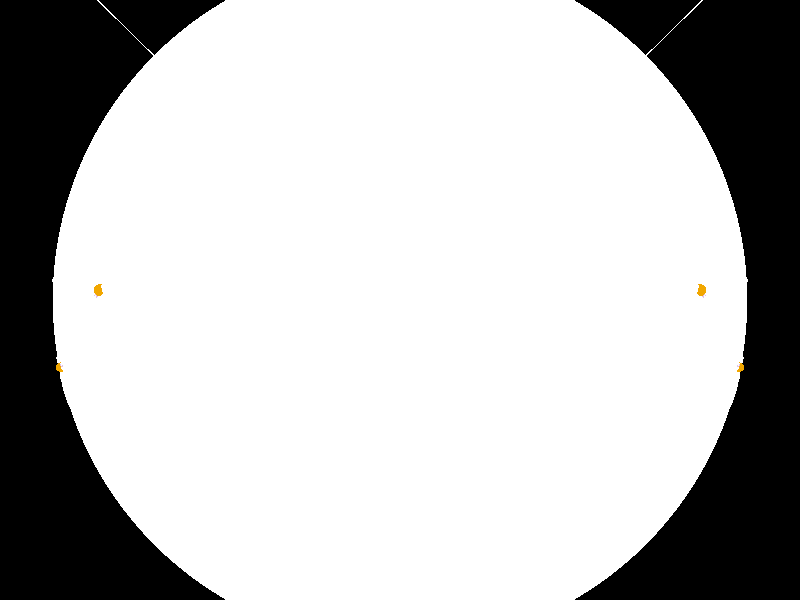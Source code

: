#version 3.7;

#include "colors.inc"
#include "math.inc"
#include "transforms.inc"

#macro Circumcenter (Corner_1, Corner_2, Corner_3)
#local C1 = Corner_1;
#local C2 = Corner_2;
#local C3 = Corner_3;

#if( VAngleD( C1-C2,C3-C2) < VAngleD( C3-C1,C3-C2))
#local C1 = Corner_1;
#local C2 = Corner_3;
#local C3 = Corner_2;
#end // #if
  #local V1 = vnormalize(C2-C1);
  #local V2 = vnormalize(C3-C1);
  #local V3 = C3-C2;
  #local Sinus = vlength( vcross( V1, V2));
  #local Radius = vlength(V3)/(2*Sinus);

   (C1+C2)/2 +sqrt( Radius*Radius - 1/4*vlength(C2-C1)*vlength(C2-C1))
   * ( vcross( vnormalize(vcross((C2-C1),(C3-C1))), V1) )
#end

#macro v_equal(v1,v2) ((v1.x=v2.x)&(v1.y=v2.y)&(v1.z=v2.z)) #end

#macro disp_edge(edge)
   #if(!v_equal(verts[edges[edge][0]], verts[edges[edge][1]]) )
      cylinder{verts[edges[edge][0]] verts[edges[edge][1]] edge_sz
         texture{ edge_tex }
      }
   #end
#end

#macro raythru(pt)
   sphere{ pt vert_sz texture{ pigment { rgbt <.9, .5, .2, 0> } } }
   cylinder{<0,0,0> 10*pt
     0.01 texture { pigment { rgbt <1, 1, 1, 0> } }
   }
#end

#macro fourface(v1, v2, v3, v4, col)
   polygon { 4, verts[v1] verts[v2] verts[v3] verts[v4] texture { pigment { rgbt col } } }
   #local ctr = Circumcenter(verts[v1], verts[v2], verts[v3]);
   #local drad = vlength(ctr - verts[v1]);
   torus { drad 0.015
       texture{ pigment{ color White } finish { ambient 0.4} }
       Reorient_Trans(y, ctr)
       translate ctr
   }
   raythru(ctr)
#end

// Display values
   // Size (or radius) of elements
   #declare vert_sz = 0.06;
   #declare edge_sz = 0.03; 

   // Colour of elements (used to set up default textures
   #declare vert_col = <0.901961, 0.45098, 0, 0>;
   #declare edge_col = <0.8, 0.6, 0.8, 0>; // <0.8, 0.6, 0.8, 0>

   // Texture of elements
   #declare vert_tex=texture{ pigment{ rgbt vert_col}}
   #declare edge_tex=texture{ pigment{ rgbt edge_col}}

// Array of vertex coordinates
#declare num_verts = 9;
#declare verts = array [num_verts] {
<-3, 4, .5>,
<4, -3, -.5>,
<3, -4, .5>,
<4, 3, -.5>,
<-4, -3, -.5>,
<3, 4, .5>,
<-4, 3, -.5>,
<-3, -4, .5>,
<0, 0, 0>
}

// Array of edge indexes
#declare num_edges = 12;
#declare edges = array [num_edges][2] {
   {0, 5},
   {0, 6},
   {0, 7},
   {1, 2},
   {1, 3},
   {1, 4},
   {2, 5},
   {2, 7},
   {3, 5},
   {3, 6},
   {4, 6},
   {4, 7},
}

#declare rec_col = <0.78039, 1.00000, 0.10196, 0.2>;
#declare trap_col = <1.00000, 0.10196, 0.10196, 0.2>;
// Array of face vertex counts and indexes
fourface(3, 6, 0, 5, trap_col)
fourface(7, 2, 5, 0, rec_col)
fourface(7, 0, 6, 4, trap_col)
fourface(5, 2, 1, 3, trap_col)
fourface(1, 4, 6, 3, rec_col)
fourface(4, 1, 2, 7, trap_col)

   #declare i=0;
   #while (i<num_verts)
      sphere{ verts[i] vert_sz texture { vert_tex } }
      #declare i=i+1;
      #end

// Display edge elements
   #declare i=0;
   #while (i<num_edges)
      disp_edge(i)
      #declare i=i+1;
      #end

// Extra object
      sphere{<0,0,0> vlength(verts[0]) texture{ pigment{color White filter 0.8 }}}
/*   sphere{<0,0,0> vlength(verts[0])
       pigment{
           uv_mapping
           Tiles_Ptrn()
           color_map {
               [0.00 color rgb <1,1,1>] // white stanchions
               [0.1 color rgbt <0,0,0,1>] // transparent spaces
           }
           scale <0.04, 0.06, 1> // size and ratio of the grid
       }
//       finish {ambient 1 diffuse 0}
       rotate 90*x
   }*/

background {color <0,0,0,1>}
// Max Trace Level (10), increase if black areas appear when using transparency
global_settings{
    max_trace_level 10
    assumed_gamma 1.2
}

  camera { location <0,10,1>
           sky <0,0,1>
           look_at <0,0,0>
           rotate <0, 0, 360*clock>
         }

   light_source {<.5, 7, 7> color <1,1,1> shadowless
           rotate <0, 0, 360*clock>
       }
